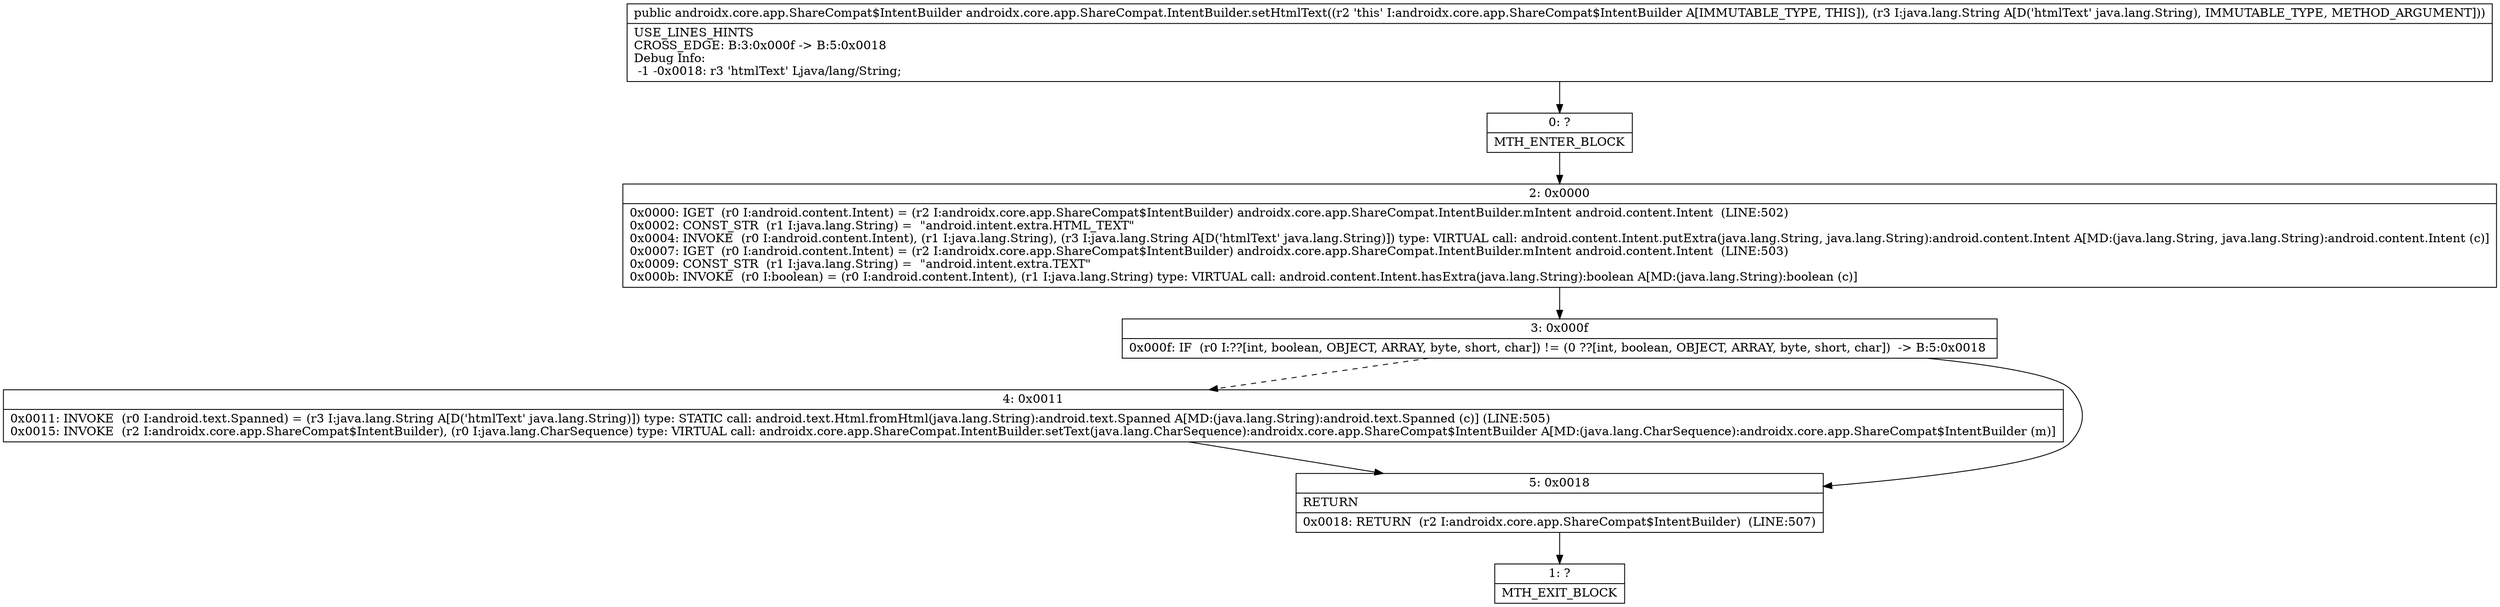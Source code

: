digraph "CFG forandroidx.core.app.ShareCompat.IntentBuilder.setHtmlText(Ljava\/lang\/String;)Landroidx\/core\/app\/ShareCompat$IntentBuilder;" {
Node_0 [shape=record,label="{0\:\ ?|MTH_ENTER_BLOCK\l}"];
Node_2 [shape=record,label="{2\:\ 0x0000|0x0000: IGET  (r0 I:android.content.Intent) = (r2 I:androidx.core.app.ShareCompat$IntentBuilder) androidx.core.app.ShareCompat.IntentBuilder.mIntent android.content.Intent  (LINE:502)\l0x0002: CONST_STR  (r1 I:java.lang.String) =  \"android.intent.extra.HTML_TEXT\" \l0x0004: INVOKE  (r0 I:android.content.Intent), (r1 I:java.lang.String), (r3 I:java.lang.String A[D('htmlText' java.lang.String)]) type: VIRTUAL call: android.content.Intent.putExtra(java.lang.String, java.lang.String):android.content.Intent A[MD:(java.lang.String, java.lang.String):android.content.Intent (c)]\l0x0007: IGET  (r0 I:android.content.Intent) = (r2 I:androidx.core.app.ShareCompat$IntentBuilder) androidx.core.app.ShareCompat.IntentBuilder.mIntent android.content.Intent  (LINE:503)\l0x0009: CONST_STR  (r1 I:java.lang.String) =  \"android.intent.extra.TEXT\" \l0x000b: INVOKE  (r0 I:boolean) = (r0 I:android.content.Intent), (r1 I:java.lang.String) type: VIRTUAL call: android.content.Intent.hasExtra(java.lang.String):boolean A[MD:(java.lang.String):boolean (c)]\l}"];
Node_3 [shape=record,label="{3\:\ 0x000f|0x000f: IF  (r0 I:??[int, boolean, OBJECT, ARRAY, byte, short, char]) != (0 ??[int, boolean, OBJECT, ARRAY, byte, short, char])  \-\> B:5:0x0018 \l}"];
Node_4 [shape=record,label="{4\:\ 0x0011|0x0011: INVOKE  (r0 I:android.text.Spanned) = (r3 I:java.lang.String A[D('htmlText' java.lang.String)]) type: STATIC call: android.text.Html.fromHtml(java.lang.String):android.text.Spanned A[MD:(java.lang.String):android.text.Spanned (c)] (LINE:505)\l0x0015: INVOKE  (r2 I:androidx.core.app.ShareCompat$IntentBuilder), (r0 I:java.lang.CharSequence) type: VIRTUAL call: androidx.core.app.ShareCompat.IntentBuilder.setText(java.lang.CharSequence):androidx.core.app.ShareCompat$IntentBuilder A[MD:(java.lang.CharSequence):androidx.core.app.ShareCompat$IntentBuilder (m)]\l}"];
Node_5 [shape=record,label="{5\:\ 0x0018|RETURN\l|0x0018: RETURN  (r2 I:androidx.core.app.ShareCompat$IntentBuilder)  (LINE:507)\l}"];
Node_1 [shape=record,label="{1\:\ ?|MTH_EXIT_BLOCK\l}"];
MethodNode[shape=record,label="{public androidx.core.app.ShareCompat$IntentBuilder androidx.core.app.ShareCompat.IntentBuilder.setHtmlText((r2 'this' I:androidx.core.app.ShareCompat$IntentBuilder A[IMMUTABLE_TYPE, THIS]), (r3 I:java.lang.String A[D('htmlText' java.lang.String), IMMUTABLE_TYPE, METHOD_ARGUMENT]))  | USE_LINES_HINTS\lCROSS_EDGE: B:3:0x000f \-\> B:5:0x0018\lDebug Info:\l  \-1 \-0x0018: r3 'htmlText' Ljava\/lang\/String;\l}"];
MethodNode -> Node_0;Node_0 -> Node_2;
Node_2 -> Node_3;
Node_3 -> Node_4[style=dashed];
Node_3 -> Node_5;
Node_4 -> Node_5;
Node_5 -> Node_1;
}

